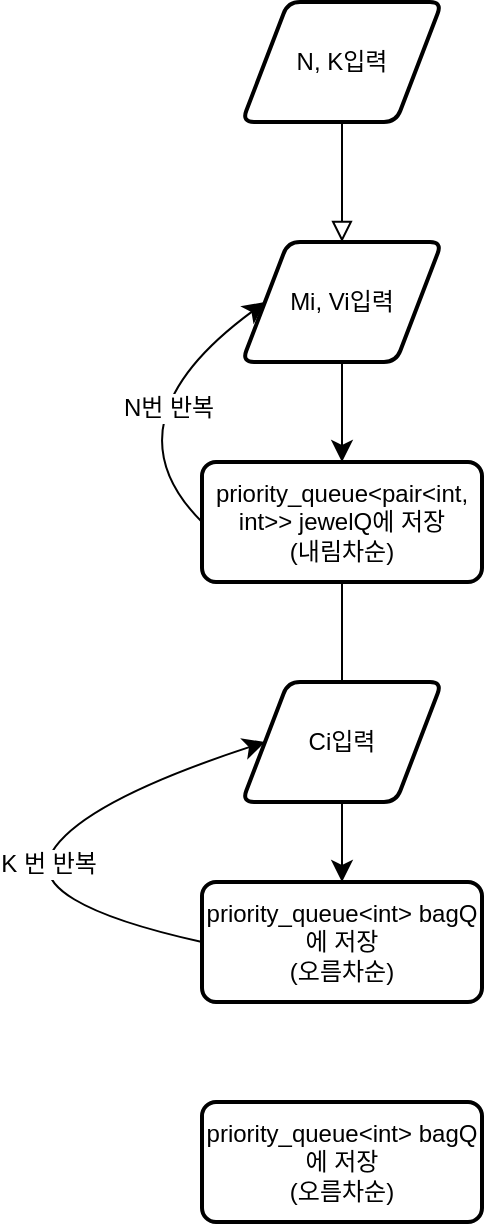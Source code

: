 <mxfile version="26.1.0">
  <diagram id="C5RBs43oDa-KdzZeNtuy" name="Page-1">
    <mxGraphModel dx="531" dy="829" grid="1" gridSize="10" guides="1" tooltips="1" connect="1" arrows="1" fold="1" page="1" pageScale="1" pageWidth="827" pageHeight="1169" math="0" shadow="0">
      <root>
        <mxCell id="WIyWlLk6GJQsqaUBKTNV-0" />
        <mxCell id="WIyWlLk6GJQsqaUBKTNV-1" parent="WIyWlLk6GJQsqaUBKTNV-0" />
        <mxCell id="WIyWlLk6GJQsqaUBKTNV-2" value="" style="rounded=0;html=1;jettySize=auto;orthogonalLoop=1;fontSize=11;endArrow=block;endFill=0;endSize=8;strokeWidth=1;shadow=0;labelBackgroundColor=none;edgeStyle=orthogonalEdgeStyle;exitX=0.5;exitY=1;exitDx=0;exitDy=0;" parent="WIyWlLk6GJQsqaUBKTNV-1" source="aVt2vzoBWSsh6XXuhico-0" edge="1">
          <mxGeometry relative="1" as="geometry">
            <mxPoint x="220" y="110" as="sourcePoint" />
            <mxPoint x="210" y="170" as="targetPoint" />
          </mxGeometry>
        </mxCell>
        <mxCell id="aVt2vzoBWSsh6XXuhico-0" value="N, K입력" style="shape=parallelogram;html=1;strokeWidth=2;perimeter=parallelogramPerimeter;whiteSpace=wrap;rounded=1;arcSize=12;size=0.23;" vertex="1" parent="WIyWlLk6GJQsqaUBKTNV-1">
          <mxGeometry x="160" y="50" width="100" height="60" as="geometry" />
        </mxCell>
        <mxCell id="aVt2vzoBWSsh6XXuhico-1" value="Mi, Vi입력" style="shape=parallelogram;html=1;strokeWidth=2;perimeter=parallelogramPerimeter;whiteSpace=wrap;rounded=1;arcSize=12;size=0.23;" vertex="1" parent="WIyWlLk6GJQsqaUBKTNV-1">
          <mxGeometry x="160" y="170" width="100" height="60" as="geometry" />
        </mxCell>
        <mxCell id="aVt2vzoBWSsh6XXuhico-2" style="edgeStyle=none;curved=1;rounded=0;orthogonalLoop=1;jettySize=auto;html=1;entryX=0.5;entryY=0;entryDx=0;entryDy=0;fontSize=12;startSize=8;endSize=8;" edge="1" parent="WIyWlLk6GJQsqaUBKTNV-1" source="aVt2vzoBWSsh6XXuhico-1" target="aVt2vzoBWSsh6XXuhico-1">
          <mxGeometry relative="1" as="geometry" />
        </mxCell>
        <mxCell id="aVt2vzoBWSsh6XXuhico-3" value="" style="endArrow=classic;html=1;rounded=0;fontSize=12;startSize=8;endSize=8;curved=1;exitX=0.5;exitY=1;exitDx=0;exitDy=0;" edge="1" parent="WIyWlLk6GJQsqaUBKTNV-1" source="aVt2vzoBWSsh6XXuhico-1" target="aVt2vzoBWSsh6XXuhico-4">
          <mxGeometry width="50" height="50" relative="1" as="geometry">
            <mxPoint x="250" y="450" as="sourcePoint" />
            <mxPoint x="210" y="290" as="targetPoint" />
          </mxGeometry>
        </mxCell>
        <mxCell id="aVt2vzoBWSsh6XXuhico-14" value="" style="edgeStyle=none;curved=1;rounded=0;orthogonalLoop=1;jettySize=auto;html=1;fontSize=12;startSize=8;endSize=8;" edge="1" parent="WIyWlLk6GJQsqaUBKTNV-1" source="aVt2vzoBWSsh6XXuhico-4" target="aVt2vzoBWSsh6XXuhico-8">
          <mxGeometry relative="1" as="geometry" />
        </mxCell>
        <mxCell id="aVt2vzoBWSsh6XXuhico-4" value="priority_queue&amp;lt;pair&amp;lt;int, int&amp;gt;&amp;gt; jewelQ에 저장&lt;div&gt;(내림차순)&lt;/div&gt;" style="rounded=1;whiteSpace=wrap;html=1;absoluteArcSize=1;arcSize=14;strokeWidth=2;" vertex="1" parent="WIyWlLk6GJQsqaUBKTNV-1">
          <mxGeometry x="140" y="280" width="140" height="60" as="geometry" />
        </mxCell>
        <mxCell id="aVt2vzoBWSsh6XXuhico-5" value="" style="endArrow=classic;html=1;rounded=0;fontSize=12;startSize=8;endSize=8;curved=1;exitX=0;exitY=0.5;exitDx=0;exitDy=0;entryX=0;entryY=0.5;entryDx=0;entryDy=0;" edge="1" parent="WIyWlLk6GJQsqaUBKTNV-1" source="aVt2vzoBWSsh6XXuhico-4" target="aVt2vzoBWSsh6XXuhico-1">
          <mxGeometry width="50" height="50" relative="1" as="geometry">
            <mxPoint x="250" y="450" as="sourcePoint" />
            <mxPoint x="300" y="400" as="targetPoint" />
            <Array as="points">
              <mxPoint x="90" y="260" />
            </Array>
          </mxGeometry>
        </mxCell>
        <mxCell id="aVt2vzoBWSsh6XXuhico-6" value="N번 반복" style="edgeLabel;html=1;align=center;verticalAlign=middle;resizable=0;points=[];fontSize=12;" vertex="1" connectable="0" parent="aVt2vzoBWSsh6XXuhico-5">
          <mxGeometry x="0.18" y="-14" relative="1" as="geometry">
            <mxPoint as="offset" />
          </mxGeometry>
        </mxCell>
        <mxCell id="aVt2vzoBWSsh6XXuhico-7" value="Ci입력" style="shape=parallelogram;html=1;strokeWidth=2;perimeter=parallelogramPerimeter;whiteSpace=wrap;rounded=1;arcSize=12;size=0.23;" vertex="1" parent="WIyWlLk6GJQsqaUBKTNV-1">
          <mxGeometry x="160" y="390" width="100" height="60" as="geometry" />
        </mxCell>
        <mxCell id="aVt2vzoBWSsh6XXuhico-16" value="" style="edgeStyle=none;curved=1;rounded=0;orthogonalLoop=1;jettySize=auto;html=1;fontSize=12;startSize=8;endSize=8;exitX=0;exitY=0.5;exitDx=0;exitDy=0;entryX=0;entryY=0.5;entryDx=0;entryDy=0;" edge="1" parent="WIyWlLk6GJQsqaUBKTNV-1" source="aVt2vzoBWSsh6XXuhico-8" target="aVt2vzoBWSsh6XXuhico-7">
          <mxGeometry relative="1" as="geometry">
            <mxPoint x="40" y="450" as="targetPoint" />
            <Array as="points">
              <mxPoint x="50" y="500" />
              <mxPoint x="80" y="450" />
            </Array>
          </mxGeometry>
        </mxCell>
        <mxCell id="aVt2vzoBWSsh6XXuhico-17" value="K 번 반복" style="edgeLabel;html=1;align=center;verticalAlign=middle;resizable=0;points=[];fontSize=12;" vertex="1" connectable="0" parent="aVt2vzoBWSsh6XXuhico-16">
          <mxGeometry x="-0.067" y="-1" relative="1" as="geometry">
            <mxPoint as="offset" />
          </mxGeometry>
        </mxCell>
        <mxCell id="aVt2vzoBWSsh6XXuhico-8" value="priority_queue&amp;lt;int&amp;gt; bagQ에 저장&lt;div&gt;(오름차순)&lt;/div&gt;" style="rounded=1;whiteSpace=wrap;html=1;absoluteArcSize=1;arcSize=14;strokeWidth=2;" vertex="1" parent="WIyWlLk6GJQsqaUBKTNV-1">
          <mxGeometry x="140" y="490" width="140" height="60" as="geometry" />
        </mxCell>
        <mxCell id="aVt2vzoBWSsh6XXuhico-18" value="priority_queue&amp;lt;int&amp;gt; bagQ에 저장&lt;div&gt;(오름차순)&lt;/div&gt;" style="rounded=1;whiteSpace=wrap;html=1;absoluteArcSize=1;arcSize=14;strokeWidth=2;" vertex="1" parent="WIyWlLk6GJQsqaUBKTNV-1">
          <mxGeometry x="140" y="600" width="140" height="60" as="geometry" />
        </mxCell>
      </root>
    </mxGraphModel>
  </diagram>
</mxfile>
